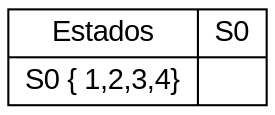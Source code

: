 digraph G { 

nodesep=0.8;

ranksep=0.5;

node [fontname="Arial"]; 
node_A [shape=record  label=
 "{Estados| S0 \{ 1,2,3,4\}}| { S0| }} "]; 

}

